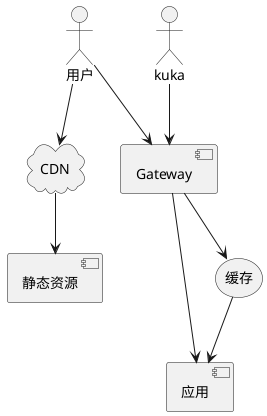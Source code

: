 @startuml
actor 用户
actor kuka
cloud CDN
component 静态资源
component Gateway
component 应用
storage 缓存

用户 --> CDN
CDN --> 静态资源
用户 --> Gateway
kuka --> Gateway
Gateway --> 应用
缓存 --> 应用
Gateway --> 缓存
@enduml
